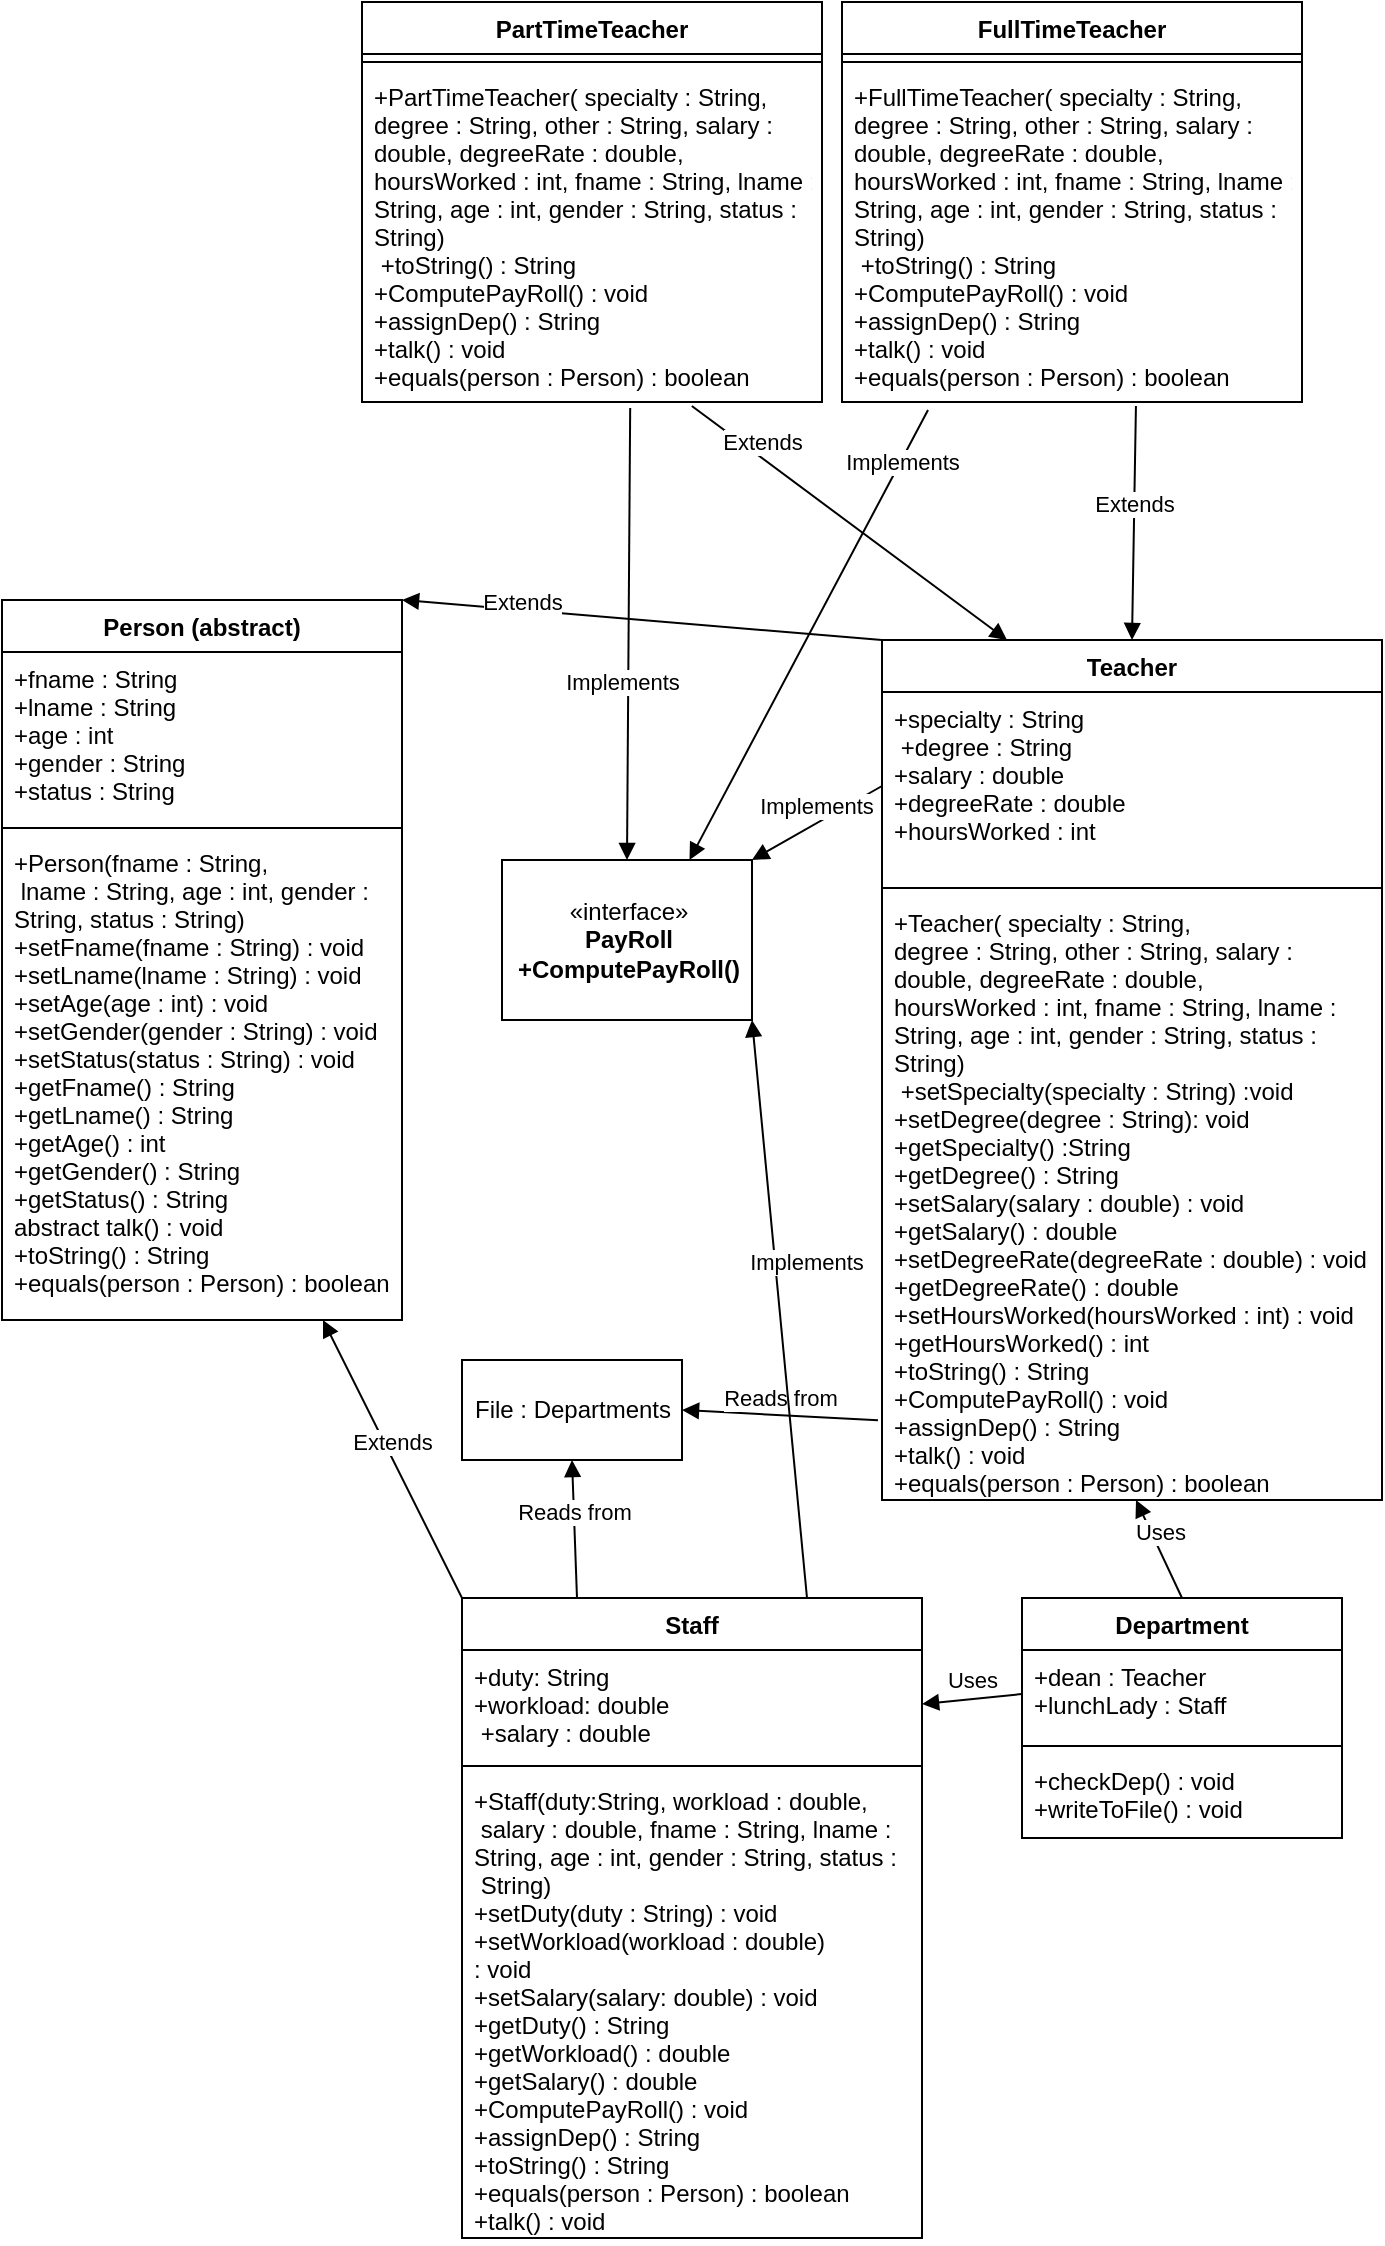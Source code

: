 <mxfile version="17.5.0" type="device"><diagram id="C5RBs43oDa-KdzZeNtuy" name="Page-1"><mxGraphModel dx="1327" dy="1963" grid="1" gridSize="10" guides="1" tooltips="1" connect="1" arrows="1" fold="1" page="1" pageScale="1" pageWidth="827" pageHeight="1169" math="0" shadow="0"><root><mxCell id="WIyWlLk6GJQsqaUBKTNV-0"/><mxCell id="WIyWlLk6GJQsqaUBKTNV-1" parent="WIyWlLk6GJQsqaUBKTNV-0"/><mxCell id="lC7FCvmB2SjhVFxFU8dS-6" value="Person (abstract)" style="swimlane;fontStyle=1;align=center;verticalAlign=top;childLayout=stackLayout;horizontal=1;startSize=26;horizontalStack=0;resizeParent=1;resizeParentMax=0;resizeLast=0;collapsible=1;marginBottom=0;" parent="WIyWlLk6GJQsqaUBKTNV-1" vertex="1"><mxGeometry x="130" y="-330" width="200" height="360" as="geometry"/></mxCell><mxCell id="lC7FCvmB2SjhVFxFU8dS-7" value="+fname : String&#10;+lname : String&#10;+age : int&#10;+gender : String&#10;+status : String" style="text;strokeColor=none;fillColor=none;align=left;verticalAlign=top;spacingLeft=4;spacingRight=4;overflow=hidden;rotatable=0;points=[[0,0.5],[1,0.5]];portConstraint=eastwest;" parent="lC7FCvmB2SjhVFxFU8dS-6" vertex="1"><mxGeometry y="26" width="200" height="84" as="geometry"/></mxCell><mxCell id="lC7FCvmB2SjhVFxFU8dS-8" value="" style="line;strokeWidth=1;fillColor=none;align=left;verticalAlign=middle;spacingTop=-1;spacingLeft=3;spacingRight=3;rotatable=0;labelPosition=right;points=[];portConstraint=eastwest;" parent="lC7FCvmB2SjhVFxFU8dS-6" vertex="1"><mxGeometry y="110" width="200" height="8" as="geometry"/></mxCell><mxCell id="lC7FCvmB2SjhVFxFU8dS-9" value="+Person(fname : String,&#10; lname : String, age : int, gender : &#10;String, status : String)&#10;+setFname(fname : String) : void&#10;+setLname(lname : String) : void&#10;+setAge(age : int) : void&#10;+setGender(gender : String) : void&#10;+setStatus(status : String) : void&#10;+getFname() : String&#10;+getLname() : String&#10;+getAge() : int&#10;+getGender() : String&#10;+getStatus() : String&#10;abstract talk() : void&#10;+toString() : String&#10;+equals(person : Person) : boolean&#10;" style="text;strokeColor=none;fillColor=none;align=left;verticalAlign=top;spacingLeft=4;spacingRight=4;overflow=hidden;rotatable=0;points=[[0,0.5],[1,0.5]];portConstraint=eastwest;" parent="lC7FCvmB2SjhVFxFU8dS-6" vertex="1"><mxGeometry y="118" width="200" height="242" as="geometry"/></mxCell><mxCell id="lC7FCvmB2SjhVFxFU8dS-10" value="Teacher" style="swimlane;fontStyle=1;align=center;verticalAlign=top;childLayout=stackLayout;horizontal=1;startSize=26;horizontalStack=0;resizeParent=1;resizeParentMax=0;resizeLast=0;collapsible=1;marginBottom=0;" parent="WIyWlLk6GJQsqaUBKTNV-1" vertex="1"><mxGeometry x="570" y="-310" width="250" height="430" as="geometry"/></mxCell><mxCell id="lC7FCvmB2SjhVFxFU8dS-11" value="+specialty : String&#10; +degree : String&#10;+salary : double&#10;+degreeRate : double&#10;+hoursWorked : int" style="text;strokeColor=none;fillColor=none;align=left;verticalAlign=top;spacingLeft=4;spacingRight=4;overflow=hidden;rotatable=0;points=[[0,0.5],[1,0.5]];portConstraint=eastwest;" parent="lC7FCvmB2SjhVFxFU8dS-10" vertex="1"><mxGeometry y="26" width="250" height="94" as="geometry"/></mxCell><mxCell id="lC7FCvmB2SjhVFxFU8dS-12" value="" style="line;strokeWidth=1;fillColor=none;align=left;verticalAlign=middle;spacingTop=-1;spacingLeft=3;spacingRight=3;rotatable=0;labelPosition=right;points=[];portConstraint=eastwest;" parent="lC7FCvmB2SjhVFxFU8dS-10" vertex="1"><mxGeometry y="120" width="250" height="8" as="geometry"/></mxCell><mxCell id="lC7FCvmB2SjhVFxFU8dS-13" value="+Teacher( specialty : String,&#10;degree : String, other : String, salary : &#10;double, degreeRate : double, &#10;hoursWorked : int, fname : String, lname : &#10;String, age : int, gender : String, status : &#10;String) &#10; +setSpecialty(specialty : String) :void&#10;+setDegree(degree : String): void&#10;+getSpecialty() :String&#10;+getDegree() : String&#10;+setSalary(salary : double) : void&#10;+getSalary() : double&#10;+setDegreeRate(degreeRate : double) : void&#10;+getDegreeRate() : double&#10;+setHoursWorked(hoursWorked : int) : void&#10;+getHoursWorked() : int&#10;+toString() : String&#10;+ComputePayRoll() : void&#10;+assignDep() : String&#10;+talk() : void&#10;+equals(person : Person) : boolean" style="text;strokeColor=none;fillColor=none;align=left;verticalAlign=top;spacingLeft=4;spacingRight=4;overflow=hidden;rotatable=0;points=[[0,0.5],[1,0.5]];portConstraint=eastwest;" parent="lC7FCvmB2SjhVFxFU8dS-10" vertex="1"><mxGeometry y="128" width="250" height="302" as="geometry"/></mxCell><mxCell id="lC7FCvmB2SjhVFxFU8dS-24" value="Staff" style="swimlane;fontStyle=1;align=center;verticalAlign=top;childLayout=stackLayout;horizontal=1;startSize=26;horizontalStack=0;resizeParent=1;resizeParentMax=0;resizeLast=0;collapsible=1;marginBottom=0;" parent="WIyWlLk6GJQsqaUBKTNV-1" vertex="1"><mxGeometry x="360" y="169" width="230" height="320" as="geometry"/></mxCell><mxCell id="lC7FCvmB2SjhVFxFU8dS-25" value="+duty: String&#10;+workload: double&#10; +salary : double" style="text;strokeColor=none;fillColor=none;align=left;verticalAlign=top;spacingLeft=4;spacingRight=4;overflow=hidden;rotatable=0;points=[[0,0.5],[1,0.5]];portConstraint=eastwest;" parent="lC7FCvmB2SjhVFxFU8dS-24" vertex="1"><mxGeometry y="26" width="230" height="54" as="geometry"/></mxCell><mxCell id="lC7FCvmB2SjhVFxFU8dS-26" value="" style="line;strokeWidth=1;fillColor=none;align=left;verticalAlign=middle;spacingTop=-1;spacingLeft=3;spacingRight=3;rotatable=0;labelPosition=right;points=[];portConstraint=eastwest;" parent="lC7FCvmB2SjhVFxFU8dS-24" vertex="1"><mxGeometry y="80" width="230" height="8" as="geometry"/></mxCell><mxCell id="lC7FCvmB2SjhVFxFU8dS-27" value="+Staff(duty:String, workload : double,&#10; salary : double, fname : String, lname : &#10;String, age : int, gender : String, status :&#10; String)&#10;+setDuty(duty : String) : void&#10;+setWorkload(workload : double)&#10;: void&#10;+setSalary(salary: double) : void&#10;+getDuty() : String&#10;+getWorkload() : double&#10;+getSalary() : double&#10;+ComputePayRoll() : void&#10;+assignDep() : String&#10;+toString() : String&#10;+equals(person : Person) : boolean&#10;+talk() : void" style="text;strokeColor=none;fillColor=none;align=left;verticalAlign=top;spacingLeft=4;spacingRight=4;overflow=hidden;rotatable=0;points=[[0,0.5],[1,0.5]];portConstraint=eastwest;" parent="lC7FCvmB2SjhVFxFU8dS-24" vertex="1"><mxGeometry y="88" width="230" height="232" as="geometry"/></mxCell><mxCell id="lC7FCvmB2SjhVFxFU8dS-28" value="«interface»&lt;br&gt;&lt;b&gt;PayRoll&lt;br&gt;+ComputePayRoll()&lt;br&gt;&lt;/b&gt;" style="html=1;" parent="WIyWlLk6GJQsqaUBKTNV-1" vertex="1"><mxGeometry x="380" y="-200" width="125" height="80" as="geometry"/></mxCell><mxCell id="jL7o68nZS4NS3M-yx2lF-12" value="Department" style="swimlane;fontStyle=1;align=center;verticalAlign=top;childLayout=stackLayout;horizontal=1;startSize=26;horizontalStack=0;resizeParent=1;resizeParentMax=0;resizeLast=0;collapsible=1;marginBottom=0;" parent="WIyWlLk6GJQsqaUBKTNV-1" vertex="1"><mxGeometry x="640" y="169" width="160" height="120" as="geometry"/></mxCell><mxCell id="jL7o68nZS4NS3M-yx2lF-13" value="+dean : Teacher&#10;+lunchLady : Staff" style="text;strokeColor=none;fillColor=none;align=left;verticalAlign=top;spacingLeft=4;spacingRight=4;overflow=hidden;rotatable=0;points=[[0,0.5],[1,0.5]];portConstraint=eastwest;" parent="jL7o68nZS4NS3M-yx2lF-12" vertex="1"><mxGeometry y="26" width="160" height="44" as="geometry"/></mxCell><mxCell id="jL7o68nZS4NS3M-yx2lF-14" value="" style="line;strokeWidth=1;fillColor=none;align=left;verticalAlign=middle;spacingTop=-1;spacingLeft=3;spacingRight=3;rotatable=0;labelPosition=right;points=[];portConstraint=eastwest;" parent="jL7o68nZS4NS3M-yx2lF-12" vertex="1"><mxGeometry y="70" width="160" height="8" as="geometry"/></mxCell><mxCell id="jL7o68nZS4NS3M-yx2lF-15" value="+checkDep() : void&#10;+writeToFile() : void" style="text;strokeColor=none;fillColor=none;align=left;verticalAlign=top;spacingLeft=4;spacingRight=4;overflow=hidden;rotatable=0;points=[[0,0.5],[1,0.5]];portConstraint=eastwest;" parent="jL7o68nZS4NS3M-yx2lF-12" vertex="1"><mxGeometry y="78" width="160" height="42" as="geometry"/></mxCell><mxCell id="jL7o68nZS4NS3M-yx2lF-16" value="File : Departments" style="html=1;" parent="WIyWlLk6GJQsqaUBKTNV-1" vertex="1"><mxGeometry x="360" y="50" width="110" height="50" as="geometry"/></mxCell><mxCell id="oLaglInpy8TvxISLPefc-0" value="FullTimeTeacher" style="swimlane;fontStyle=1;align=center;verticalAlign=top;childLayout=stackLayout;horizontal=1;startSize=26;horizontalStack=0;resizeParent=1;resizeParentMax=0;resizeLast=0;collapsible=1;marginBottom=0;" vertex="1" parent="WIyWlLk6GJQsqaUBKTNV-1"><mxGeometry x="550" y="-629" width="230" height="200" as="geometry"/></mxCell><mxCell id="oLaglInpy8TvxISLPefc-2" value="" style="line;strokeWidth=1;fillColor=none;align=left;verticalAlign=middle;spacingTop=-1;spacingLeft=3;spacingRight=3;rotatable=0;labelPosition=right;points=[];portConstraint=eastwest;" vertex="1" parent="oLaglInpy8TvxISLPefc-0"><mxGeometry y="26" width="230" height="8" as="geometry"/></mxCell><mxCell id="oLaglInpy8TvxISLPefc-3" value="+FullTimeTeacher( specialty : String,&#10;degree : String, other : String, salary :&#10;double, degreeRate : double,&#10;hoursWorked : int, fname : String, lname :&#10;String, age : int, gender : String, status :&#10;String)&#10; +toString() : String&#10;+ComputePayRoll() : void&#10;+assignDep() : String&#10;+talk() : void&#10;+equals(person : Person) : boolean&#10;" style="text;strokeColor=none;fillColor=none;align=left;verticalAlign=top;spacingLeft=4;spacingRight=4;overflow=hidden;rotatable=0;points=[[0,0.5],[1,0.5]];portConstraint=eastwest;" vertex="1" parent="oLaglInpy8TvxISLPefc-0"><mxGeometry y="34" width="230" height="166" as="geometry"/></mxCell><mxCell id="oLaglInpy8TvxISLPefc-4" value="PartTimeTeacher" style="swimlane;fontStyle=1;align=center;verticalAlign=top;childLayout=stackLayout;horizontal=1;startSize=26;horizontalStack=0;resizeParent=1;resizeParentMax=0;resizeLast=0;collapsible=1;marginBottom=0;" vertex="1" parent="WIyWlLk6GJQsqaUBKTNV-1"><mxGeometry x="310" y="-629" width="230" height="200" as="geometry"/></mxCell><mxCell id="oLaglInpy8TvxISLPefc-6" value="" style="line;strokeWidth=1;fillColor=none;align=left;verticalAlign=middle;spacingTop=-1;spacingLeft=3;spacingRight=3;rotatable=0;labelPosition=right;points=[];portConstraint=eastwest;" vertex="1" parent="oLaglInpy8TvxISLPefc-4"><mxGeometry y="26" width="230" height="8" as="geometry"/></mxCell><mxCell id="oLaglInpy8TvxISLPefc-7" value="+PartTimeTeacher( specialty : String,&#10;degree : String, other : String, salary :&#10;double, degreeRate : double,&#10;hoursWorked : int, fname : String, lname :&#10;String, age : int, gender : String, status :&#10;String)&#10; +toString() : String&#10;+ComputePayRoll() : void&#10;+assignDep() : String&#10;+talk() : void&#10;+equals(person : Person) : boolean&#10;" style="text;strokeColor=none;fillColor=none;align=left;verticalAlign=top;spacingLeft=4;spacingRight=4;overflow=hidden;rotatable=0;points=[[0,0.5],[1,0.5]];portConstraint=eastwest;" vertex="1" parent="oLaglInpy8TvxISLPefc-4"><mxGeometry y="34" width="230" height="166" as="geometry"/></mxCell><mxCell id="oLaglInpy8TvxISLPefc-9" value="Extends" style="html=1;verticalAlign=bottom;endArrow=block;rounded=0;entryX=1;entryY=0;entryDx=0;entryDy=0;exitX=0;exitY=0;exitDx=0;exitDy=0;" edge="1" parent="WIyWlLk6GJQsqaUBKTNV-1" source="lC7FCvmB2SjhVFxFU8dS-10" target="lC7FCvmB2SjhVFxFU8dS-6"><mxGeometry x="0.497" y="5" width="80" relative="1" as="geometry"><mxPoint x="420" y="-280" as="sourcePoint"/><mxPoint x="460" y="-270" as="targetPoint"/><mxPoint as="offset"/></mxGeometry></mxCell><mxCell id="oLaglInpy8TvxISLPefc-10" value="Extends" style="html=1;verticalAlign=bottom;endArrow=block;rounded=0;exitX=0;exitY=0;exitDx=0;exitDy=0;" edge="1" parent="WIyWlLk6GJQsqaUBKTNV-1" source="lC7FCvmB2SjhVFxFU8dS-24" target="lC7FCvmB2SjhVFxFU8dS-9"><mxGeometry width="80" relative="1" as="geometry"><mxPoint x="220" y="150" as="sourcePoint"/><mxPoint x="300" y="150" as="targetPoint"/></mxGeometry></mxCell><mxCell id="oLaglInpy8TvxISLPefc-11" value="Reads from" style="html=1;verticalAlign=bottom;endArrow=block;rounded=0;entryX=0.5;entryY=1;entryDx=0;entryDy=0;exitX=0.25;exitY=0;exitDx=0;exitDy=0;" edge="1" parent="WIyWlLk6GJQsqaUBKTNV-1" source="lC7FCvmB2SjhVFxFU8dS-24" target="jL7o68nZS4NS3M-yx2lF-16"><mxGeometry width="80" relative="1" as="geometry"><mxPoint x="380" y="130" as="sourcePoint"/><mxPoint x="460" y="130" as="targetPoint"/></mxGeometry></mxCell><mxCell id="oLaglInpy8TvxISLPefc-12" value="Reads from" style="html=1;verticalAlign=bottom;endArrow=block;rounded=0;entryX=1;entryY=0.5;entryDx=0;entryDy=0;exitX=-0.008;exitY=0.868;exitDx=0;exitDy=0;exitPerimeter=0;" edge="1" parent="WIyWlLk6GJQsqaUBKTNV-1" source="lC7FCvmB2SjhVFxFU8dS-13" target="jL7o68nZS4NS3M-yx2lF-16"><mxGeometry width="80" relative="1" as="geometry"><mxPoint x="490" y="90" as="sourcePoint"/><mxPoint x="570" y="90" as="targetPoint"/></mxGeometry></mxCell><mxCell id="oLaglInpy8TvxISLPefc-13" value="Uses" style="html=1;verticalAlign=bottom;endArrow=block;rounded=0;entryX=0.508;entryY=1;entryDx=0;entryDy=0;entryPerimeter=0;exitX=0.5;exitY=0;exitDx=0;exitDy=0;" edge="1" parent="WIyWlLk6GJQsqaUBKTNV-1" source="jL7o68nZS4NS3M-yx2lF-12" target="lC7FCvmB2SjhVFxFU8dS-13"><mxGeometry width="80" relative="1" as="geometry"><mxPoint x="700" y="140" as="sourcePoint"/><mxPoint x="780" y="140" as="targetPoint"/></mxGeometry></mxCell><mxCell id="oLaglInpy8TvxISLPefc-14" value="Uses" style="html=1;verticalAlign=bottom;endArrow=block;rounded=0;entryX=1;entryY=0.5;entryDx=0;entryDy=0;exitX=0;exitY=0.5;exitDx=0;exitDy=0;" edge="1" parent="WIyWlLk6GJQsqaUBKTNV-1" source="jL7o68nZS4NS3M-yx2lF-13" target="lC7FCvmB2SjhVFxFU8dS-25"><mxGeometry width="80" relative="1" as="geometry"><mxPoint x="630" y="250" as="sourcePoint"/><mxPoint x="680" y="230" as="targetPoint"/></mxGeometry></mxCell><mxCell id="oLaglInpy8TvxISLPefc-15" value="Implements" style="html=1;verticalAlign=bottom;endArrow=block;rounded=0;entryX=1;entryY=1;entryDx=0;entryDy=0;exitX=0.75;exitY=0;exitDx=0;exitDy=0;" edge="1" parent="WIyWlLk6GJQsqaUBKTNV-1" source="lC7FCvmB2SjhVFxFU8dS-24" target="lC7FCvmB2SjhVFxFU8dS-28"><mxGeometry x="0.09" y="-15" width="80" relative="1" as="geometry"><mxPoint x="480" y="-20" as="sourcePoint"/><mxPoint x="560" y="-20" as="targetPoint"/><mxPoint as="offset"/></mxGeometry></mxCell><mxCell id="oLaglInpy8TvxISLPefc-16" value="Implements" style="html=1;verticalAlign=bottom;endArrow=block;rounded=0;entryX=1;entryY=0;entryDx=0;entryDy=0;exitX=0;exitY=0.5;exitDx=0;exitDy=0;" edge="1" parent="WIyWlLk6GJQsqaUBKTNV-1" source="lC7FCvmB2SjhVFxFU8dS-11" target="lC7FCvmB2SjhVFxFU8dS-28"><mxGeometry width="80" relative="1" as="geometry"><mxPoint x="490" y="-240" as="sourcePoint"/><mxPoint x="570" y="-240" as="targetPoint"/></mxGeometry></mxCell><mxCell id="oLaglInpy8TvxISLPefc-17" value="Implements" style="html=1;verticalAlign=bottom;endArrow=block;rounded=0;entryX=0.5;entryY=0;entryDx=0;entryDy=0;exitX=0.583;exitY=1.018;exitDx=0;exitDy=0;exitPerimeter=0;" edge="1" parent="WIyWlLk6GJQsqaUBKTNV-1" source="oLaglInpy8TvxISLPefc-7" target="lC7FCvmB2SjhVFxFU8dS-28"><mxGeometry x="0.292" y="-3" width="80" relative="1" as="geometry"><mxPoint x="410" y="-380" as="sourcePoint"/><mxPoint x="490" y="-380" as="targetPoint"/><mxPoint as="offset"/></mxGeometry></mxCell><mxCell id="oLaglInpy8TvxISLPefc-18" value="Implements" style="html=1;verticalAlign=bottom;endArrow=block;rounded=0;entryX=0.75;entryY=0;entryDx=0;entryDy=0;exitX=0.187;exitY=1.024;exitDx=0;exitDy=0;exitPerimeter=0;" edge="1" parent="WIyWlLk6GJQsqaUBKTNV-1" source="oLaglInpy8TvxISLPefc-3" target="lC7FCvmB2SjhVFxFU8dS-28"><mxGeometry x="-0.709" y="5" width="80" relative="1" as="geometry"><mxPoint x="560" y="-370" as="sourcePoint"/><mxPoint x="640" y="-370" as="targetPoint"/><mxPoint as="offset"/></mxGeometry></mxCell><mxCell id="oLaglInpy8TvxISLPefc-19" value="Extends" style="html=1;verticalAlign=bottom;endArrow=block;rounded=0;entryX=0.25;entryY=0;entryDx=0;entryDy=0;exitX=0.717;exitY=1.012;exitDx=0;exitDy=0;exitPerimeter=0;" edge="1" parent="WIyWlLk6GJQsqaUBKTNV-1" source="oLaglInpy8TvxISLPefc-7" target="lC7FCvmB2SjhVFxFU8dS-10"><mxGeometry x="-0.549" y="-1" width="80" relative="1" as="geometry"><mxPoint x="450" y="-380" as="sourcePoint"/><mxPoint x="530" y="-380" as="targetPoint"/><mxPoint as="offset"/></mxGeometry></mxCell><mxCell id="oLaglInpy8TvxISLPefc-20" value="Extends" style="html=1;verticalAlign=bottom;endArrow=block;rounded=0;entryX=0.5;entryY=0;entryDx=0;entryDy=0;exitX=0.639;exitY=1.012;exitDx=0;exitDy=0;exitPerimeter=0;" edge="1" parent="WIyWlLk6GJQsqaUBKTNV-1" source="oLaglInpy8TvxISLPefc-3" target="lC7FCvmB2SjhVFxFU8dS-10"><mxGeometry width="80" relative="1" as="geometry"><mxPoint x="700" y="-370" as="sourcePoint"/><mxPoint x="780" y="-370" as="targetPoint"/></mxGeometry></mxCell></root></mxGraphModel></diagram></mxfile>